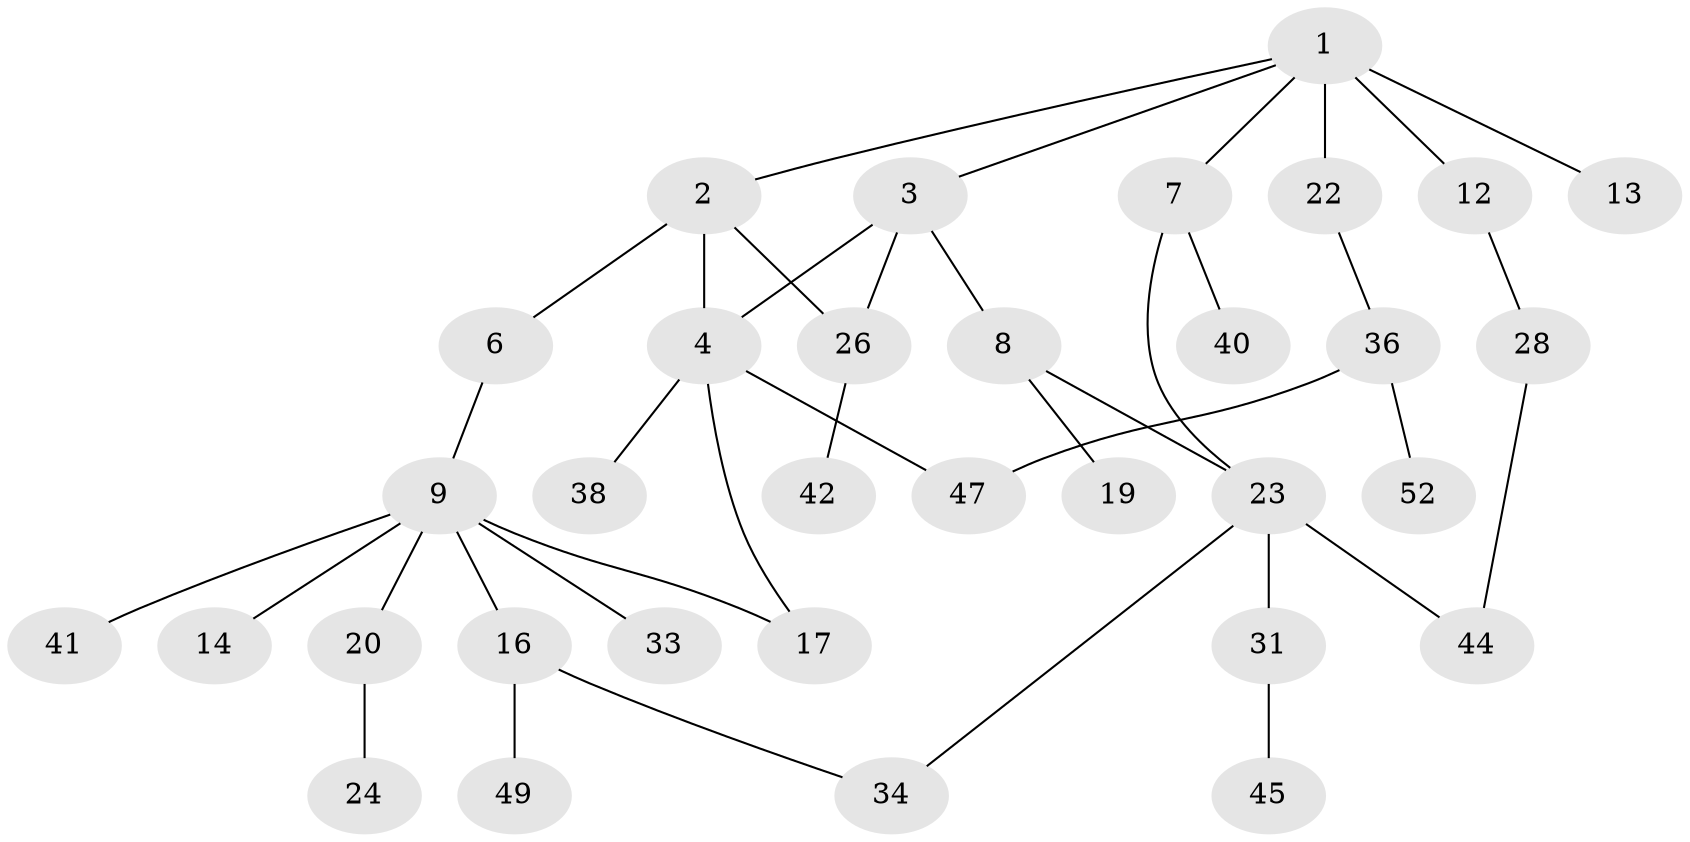 // original degree distribution, {5: 0.03773584905660377, 4: 0.05660377358490566, 6: 0.018867924528301886, 2: 0.3584905660377358, 3: 0.18867924528301888, 7: 0.018867924528301886, 1: 0.32075471698113206}
// Generated by graph-tools (version 1.1) at 2025/41/03/06/25 10:41:30]
// undirected, 33 vertices, 39 edges
graph export_dot {
graph [start="1"]
  node [color=gray90,style=filled];
  1 [super="+5"];
  2 [super="+18"];
  3 [super="+10"];
  4 [super="+15"];
  6;
  7 [super="+11"];
  8;
  9 [super="+35"];
  12;
  13 [super="+27"];
  14 [super="+51"];
  16 [super="+46"];
  17 [super="+21"];
  19 [super="+25"];
  20;
  22 [super="+30"];
  23 [super="+29"];
  24 [super="+32"];
  26 [super="+37"];
  28 [super="+53"];
  31 [super="+43"];
  33;
  34 [super="+48"];
  36 [super="+39"];
  38;
  40;
  41;
  42;
  44;
  45 [super="+50"];
  47;
  49;
  52;
  1 -- 2;
  1 -- 3;
  1 -- 12 [weight=2];
  1 -- 13;
  1 -- 22;
  1 -- 7;
  2 -- 4;
  2 -- 6;
  2 -- 26;
  3 -- 8;
  3 -- 26;
  3 -- 4;
  4 -- 17;
  4 -- 38;
  4 -- 47;
  6 -- 9;
  7 -- 23;
  7 -- 40;
  8 -- 19;
  8 -- 23;
  9 -- 14;
  9 -- 16;
  9 -- 20;
  9 -- 33;
  9 -- 41;
  9 -- 17;
  12 -- 28;
  16 -- 34;
  16 -- 49;
  20 -- 24;
  22 -- 36;
  23 -- 34;
  23 -- 44;
  23 -- 31;
  26 -- 42;
  28 -- 44;
  31 -- 45;
  36 -- 52;
  36 -- 47;
}
